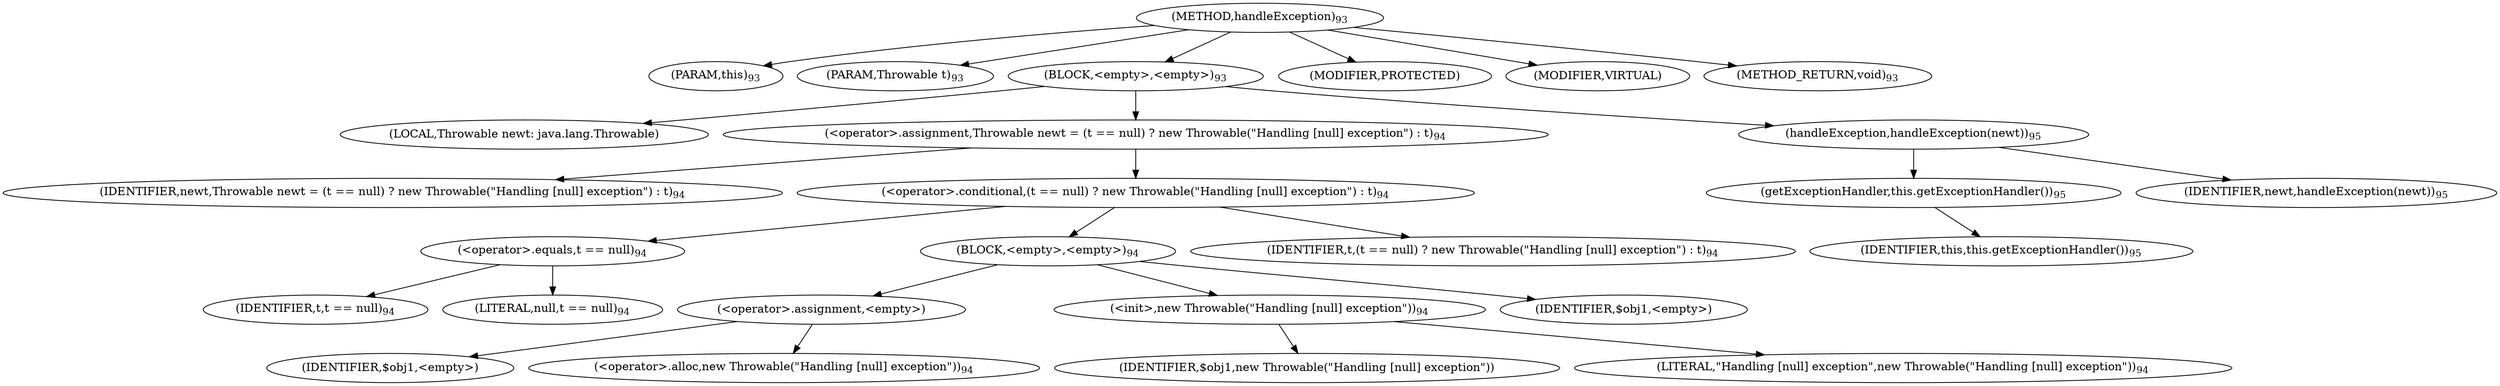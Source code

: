digraph "handleException" {  
"165" [label = <(METHOD,handleException)<SUB>93</SUB>> ]
"11" [label = <(PARAM,this)<SUB>93</SUB>> ]
"166" [label = <(PARAM,Throwable t)<SUB>93</SUB>> ]
"167" [label = <(BLOCK,&lt;empty&gt;,&lt;empty&gt;)<SUB>93</SUB>> ]
"168" [label = <(LOCAL,Throwable newt: java.lang.Throwable)> ]
"169" [label = <(&lt;operator&gt;.assignment,Throwable newt = (t == null) ? new Throwable(&quot;Handling [null] exception&quot;) : t)<SUB>94</SUB>> ]
"170" [label = <(IDENTIFIER,newt,Throwable newt = (t == null) ? new Throwable(&quot;Handling [null] exception&quot;) : t)<SUB>94</SUB>> ]
"171" [label = <(&lt;operator&gt;.conditional,(t == null) ? new Throwable(&quot;Handling [null] exception&quot;) : t)<SUB>94</SUB>> ]
"172" [label = <(&lt;operator&gt;.equals,t == null)<SUB>94</SUB>> ]
"173" [label = <(IDENTIFIER,t,t == null)<SUB>94</SUB>> ]
"174" [label = <(LITERAL,null,t == null)<SUB>94</SUB>> ]
"175" [label = <(BLOCK,&lt;empty&gt;,&lt;empty&gt;)<SUB>94</SUB>> ]
"176" [label = <(&lt;operator&gt;.assignment,&lt;empty&gt;)> ]
"177" [label = <(IDENTIFIER,$obj1,&lt;empty&gt;)> ]
"178" [label = <(&lt;operator&gt;.alloc,new Throwable(&quot;Handling [null] exception&quot;))<SUB>94</SUB>> ]
"179" [label = <(&lt;init&gt;,new Throwable(&quot;Handling [null] exception&quot;))<SUB>94</SUB>> ]
"180" [label = <(IDENTIFIER,$obj1,new Throwable(&quot;Handling [null] exception&quot;))> ]
"181" [label = <(LITERAL,&quot;Handling [null] exception&quot;,new Throwable(&quot;Handling [null] exception&quot;))<SUB>94</SUB>> ]
"182" [label = <(IDENTIFIER,$obj1,&lt;empty&gt;)> ]
"183" [label = <(IDENTIFIER,t,(t == null) ? new Throwable(&quot;Handling [null] exception&quot;) : t)<SUB>94</SUB>> ]
"184" [label = <(handleException,handleException(newt))<SUB>95</SUB>> ]
"185" [label = <(getExceptionHandler,this.getExceptionHandler())<SUB>95</SUB>> ]
"10" [label = <(IDENTIFIER,this,this.getExceptionHandler())<SUB>95</SUB>> ]
"186" [label = <(IDENTIFIER,newt,handleException(newt))<SUB>95</SUB>> ]
"187" [label = <(MODIFIER,PROTECTED)> ]
"188" [label = <(MODIFIER,VIRTUAL)> ]
"189" [label = <(METHOD_RETURN,void)<SUB>93</SUB>> ]
  "165" -> "11" 
  "165" -> "166" 
  "165" -> "167" 
  "165" -> "187" 
  "165" -> "188" 
  "165" -> "189" 
  "167" -> "168" 
  "167" -> "169" 
  "167" -> "184" 
  "169" -> "170" 
  "169" -> "171" 
  "171" -> "172" 
  "171" -> "175" 
  "171" -> "183" 
  "172" -> "173" 
  "172" -> "174" 
  "175" -> "176" 
  "175" -> "179" 
  "175" -> "182" 
  "176" -> "177" 
  "176" -> "178" 
  "179" -> "180" 
  "179" -> "181" 
  "184" -> "185" 
  "184" -> "186" 
  "185" -> "10" 
}
